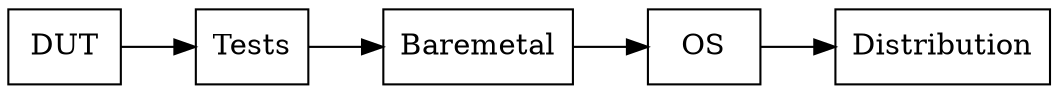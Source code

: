 digraph Project {
  // Introduction
  graph [rankdir = LR, splines=ortho];
  node[shape=record];

  // Blocks
  DUT[label="DUT"];
  Tests[label="Tests"];
  Baremetal[label="Baremetal"];
  OS[label="OS"];
  Distribution[label="Distribution"];

  // Sequence
  DUT -> Tests;
  Tests -> Baremetal;
  Baremetal -> OS;
  OS -> Distribution;
}
